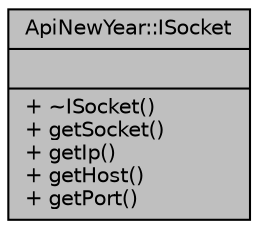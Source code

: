 digraph "ApiNewYear::ISocket"
{
  edge [fontname="Helvetica",fontsize="10",labelfontname="Helvetica",labelfontsize="10"];
  node [fontname="Helvetica",fontsize="10",shape=record];
  Node1 [label="{ApiNewYear::ISocket\n||+ ~ISocket()\l+ getSocket()\l+ getIp()\l+ getHost()\l+ getPort()\l}",height=0.2,width=0.4,color="black", fillcolor="grey75", style="filled", fontcolor="black"];
}
